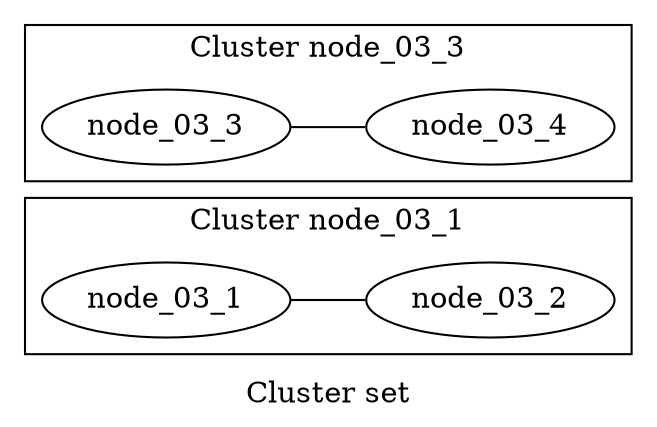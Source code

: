graph Perl
{
graph [ label="Cluster set" rankdir="LR" ]

subgraph "cluster node_03_1"
{
graph [ label="Cluster node_03_1" rankdir="LR" ]

"node_03_1"
"node_03_2"
"node_03_1" -- "node_03_2" [ label="" ]
}

subgraph "cluster node_03_3"
{
graph [ label="Cluster node_03_3" rankdir="LR" ]

"node_03_3"
"node_03_4"
"node_03_3" -- "node_03_4" [ label="" ]
}
}
